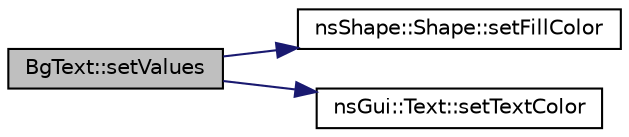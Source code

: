 digraph "BgText::setValues"
{
 // LATEX_PDF_SIZE
  edge [fontname="Helvetica",fontsize="10",labelfontname="Helvetica",labelfontsize="10"];
  node [fontname="Helvetica",fontsize="10",shape=record];
  rankdir="LR";
  Node1 [label="BgText::setValues",height=0.2,width=0.4,color="black", fillcolor="grey75", style="filled", fontcolor="black",tooltip="Définit les nouvelles valeurs pour l'ID spécifié"];
  Node1 -> Node2 [color="midnightblue",fontsize="10",style="solid",fontname="Helvetica"];
  Node2 [label="nsShape::Shape::setFillColor",height=0.2,width=0.4,color="black", fillcolor="white", style="filled",URL="$classns_shape_1_1_shape.html#a6c0f6392753f72ed4c39424a83f7ed73",tooltip="Règle la couleur de remplissage."];
  Node1 -> Node3 [color="midnightblue",fontsize="10",style="solid",fontname="Helvetica"];
  Node3 [label="nsGui::Text::setTextColor",height=0.2,width=0.4,color="black", fillcolor="white", style="filled",URL="$classns_gui_1_1_text.html#a9e10bb21647ce95f034a4205562e222a",tooltip="Définit la nouvelle couleur du texte."];
}
